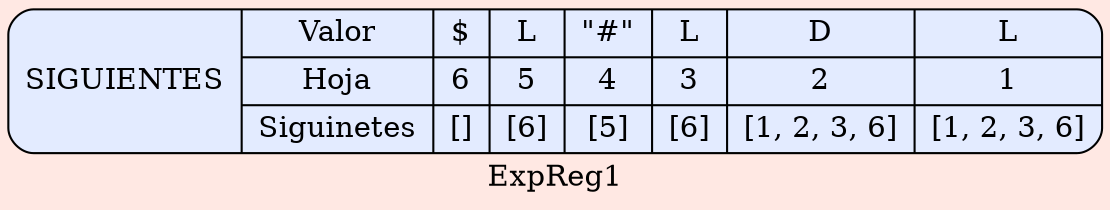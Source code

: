 digraph structs { 
  bgcolor = "#FFE8E3"   
 node [shape=Mrecord fillcolor="#E3EBFF" style =filled];
label ="ExpReg1"
struct1 [label="SIGUIENTES| { Valor | Hoja| Siguinetes } | 
{ $| 6 | []}|
{ L| 5 | [6]}|
{ \"#\"| 4 | [5]}|
{ L| 3 | [6]}|
{ D| 2 | [1, 2, 3, 6]}|
{ L| 1 | [1, 2, 3, 6]}
"];
 }